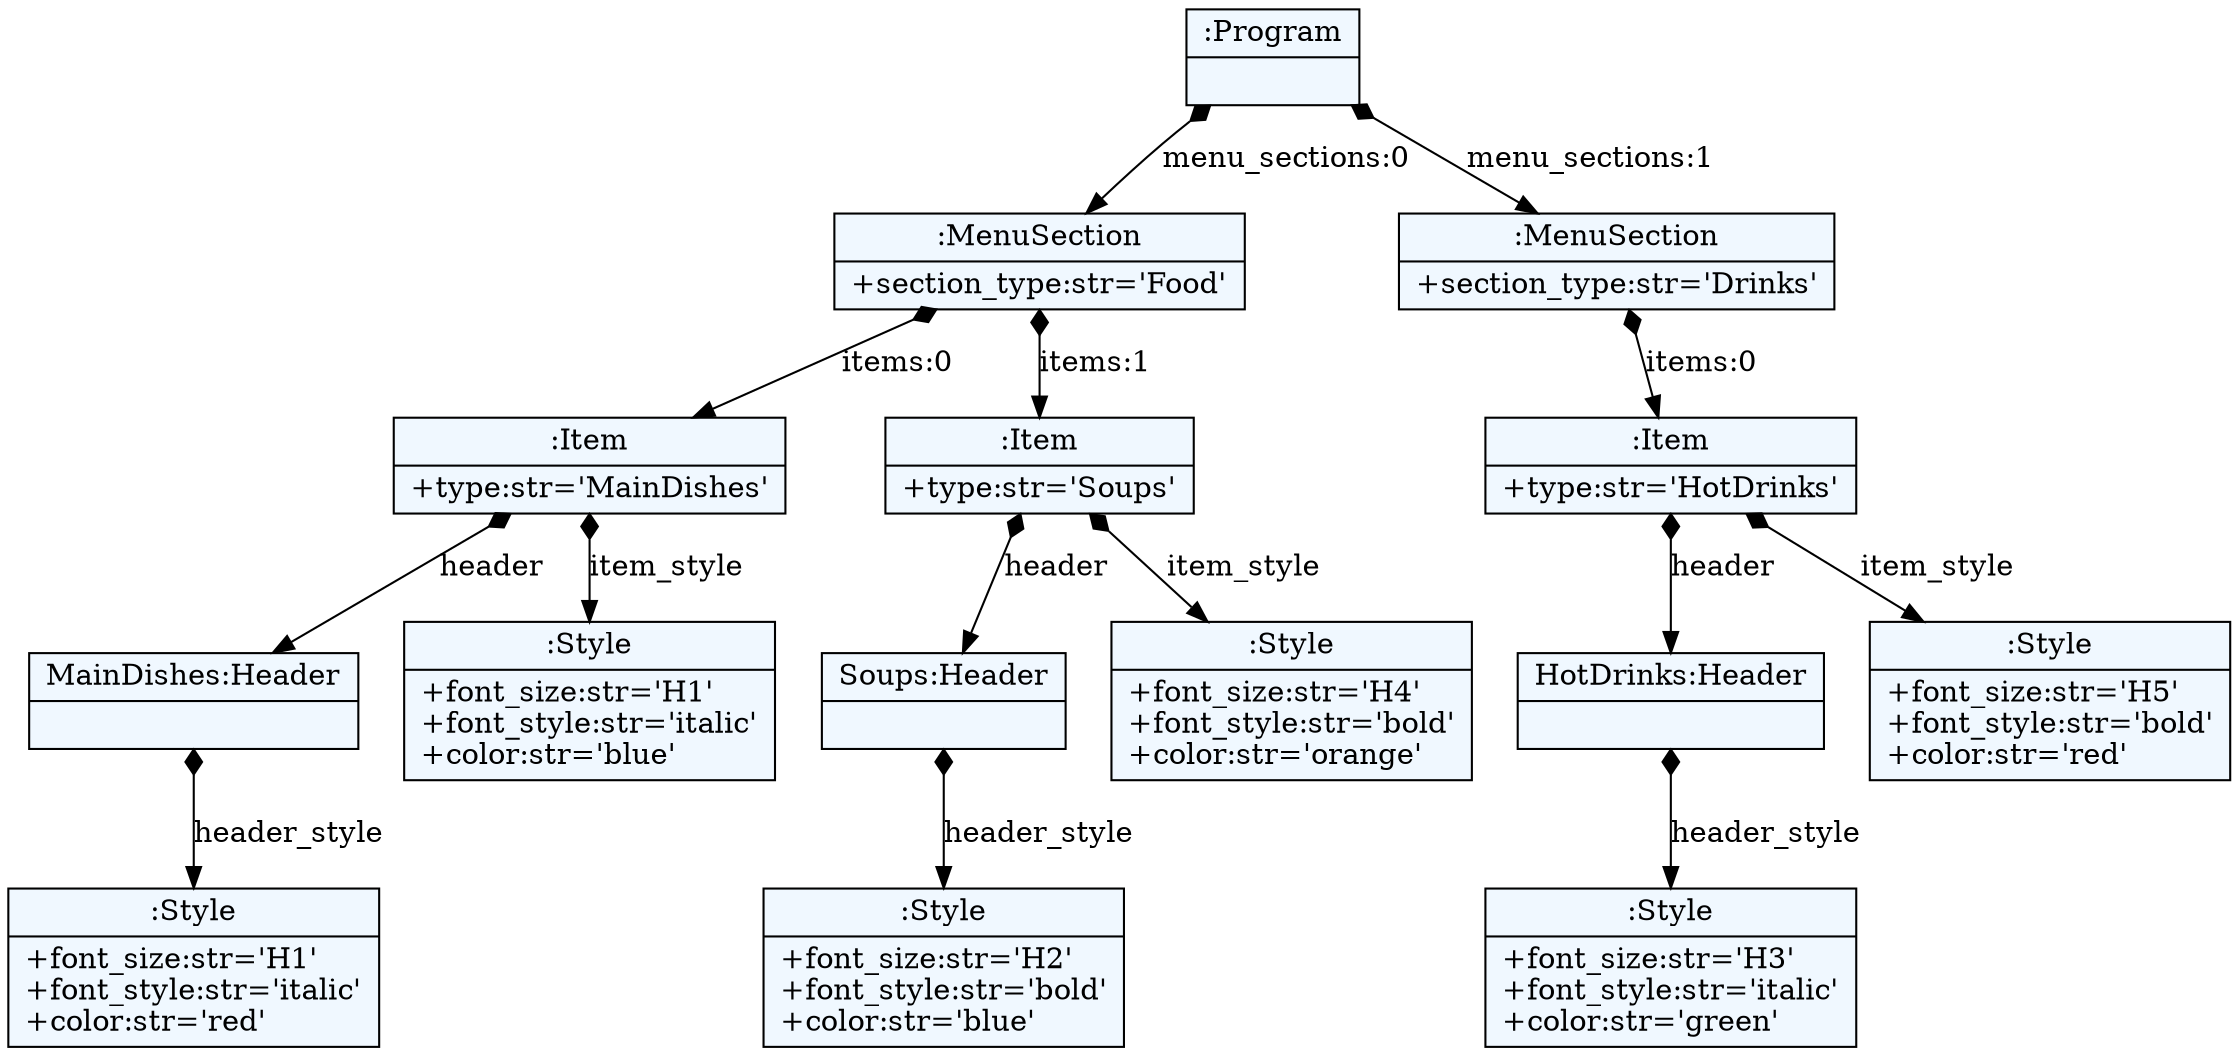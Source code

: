 
    digraph textX {
    fontname = "Bitstream Vera Sans"
    fontsize = 8
    node[
        shape=record,
        style=filled,
        fillcolor=aliceblue
    ]
    nodesep = 0.3
    edge[dir=black,arrowtail=empty]


1427142869392 -> 1427142870208 [label="menu_sections:0" arrowtail=diamond dir=both]
1427142870208 -> 1427142877264 [label="items:0" arrowtail=diamond dir=both]
1427142877264 -> 1427142877408 [label="header" arrowtail=diamond dir=both]
1427142877408 -> 1427142877552 [label="header_style" arrowtail=diamond dir=both]
1427142877552[label="{:Style|+font_size:str='H1'\l+font_style:str='italic'\l+color:str='red'\l}"]
1427142877408[label="{MainDishes:Header|}"]
1427142877264 -> 1427142877504 [label="item_style" arrowtail=diamond dir=both]
1427142877504[label="{:Style|+font_size:str='H1'\l+font_style:str='italic'\l+color:str='blue'\l}"]
1427142877264[label="{:Item|+type:str='MainDishes'\l}"]
1427142870208 -> 1427142877312 [label="items:1" arrowtail=diamond dir=both]
1427142877312 -> 1427142877600 [label="header" arrowtail=diamond dir=both]
1427142877600 -> 1427142877744 [label="header_style" arrowtail=diamond dir=both]
1427142877744[label="{:Style|+font_size:str='H2'\l+font_style:str='bold'\l+color:str='blue'\l}"]
1427142877600[label="{Soups:Header|}"]
1427142877312 -> 1427142877696 [label="item_style" arrowtail=diamond dir=both]
1427142877696[label="{:Style|+font_size:str='H4'\l+font_style:str='bold'\l+color:str='orange'\l}"]
1427142877312[label="{:Item|+type:str='Soups'\l}"]
1427142870208[label="{:MenuSection|+section_type:str='Food'\l}"]
1427142869392 -> 1427142877168 [label="menu_sections:1" arrowtail=diamond dir=both]
1427142877168 -> 1427142877840 [label="items:0" arrowtail=diamond dir=both]
1427142877840 -> 1427142877936 [label="header" arrowtail=diamond dir=both]
1427142877936 -> 1427142878080 [label="header_style" arrowtail=diamond dir=both]
1427142878080[label="{:Style|+font_size:str='H3'\l+font_style:str='italic'\l+color:str='green'\l}"]
1427142877936[label="{HotDrinks:Header|}"]
1427142877840 -> 1427142878032 [label="item_style" arrowtail=diamond dir=both]
1427142878032[label="{:Style|+font_size:str='H5'\l+font_style:str='bold'\l+color:str='red'\l}"]
1427142877840[label="{:Item|+type:str='HotDrinks'\l}"]
1427142877168[label="{:MenuSection|+section_type:str='Drinks'\l}"]
1427142869392[label="{:Program|}"]

}
